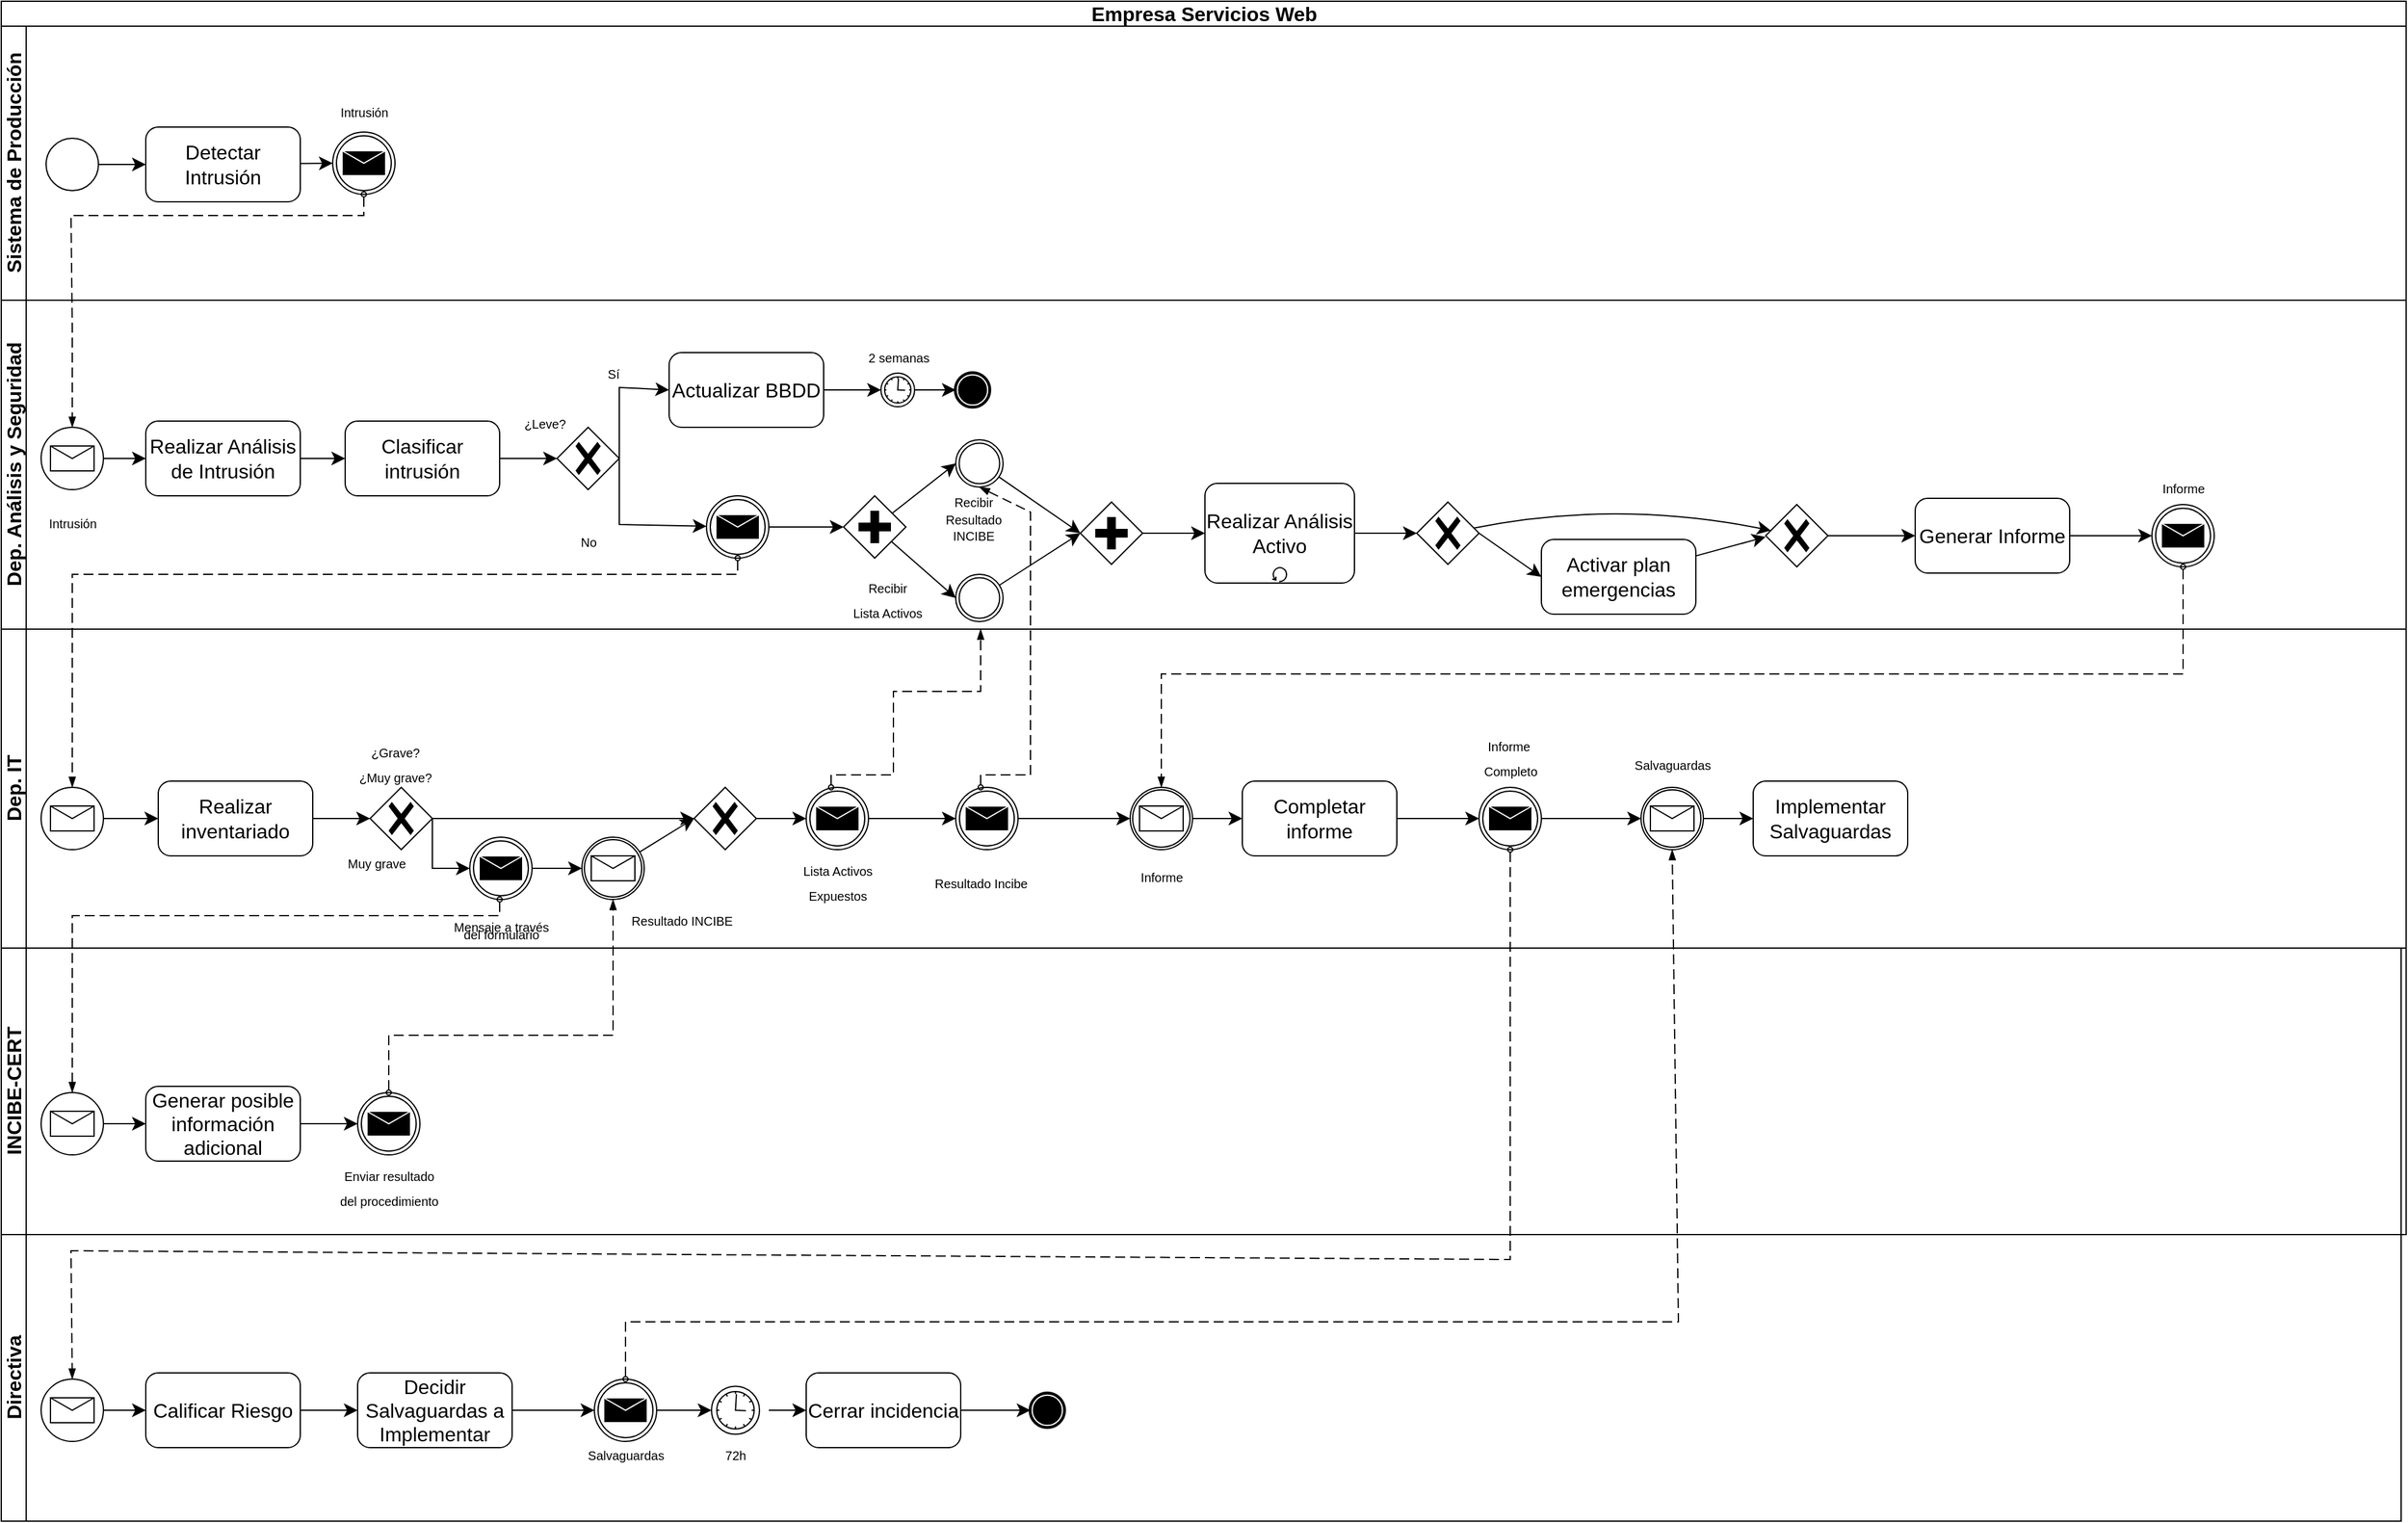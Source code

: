 <mxfile version="21.0.10" type="github">
  <diagram id="o9R0xFQ-B55QB_-jil8a" name="BPMN(def)">
    <mxGraphModel dx="2015" dy="1709" grid="1" gridSize="10" guides="1" tooltips="1" connect="1" arrows="1" fold="1" page="0" pageScale="1" pageWidth="1169" pageHeight="827" math="0" shadow="0">
      <root>
        <mxCell id="0" />
        <mxCell id="1" parent="0" />
        <mxCell id="yEi5Exocq9KCklWD2yHG-1" value="Empresa Servicios Web" style="swimlane;childLayout=stackLayout;resizeParent=1;resizeParentMax=0;horizontal=1;startSize=20;horizontalStack=0;html=1;fontSize=16;" vertex="1" parent="1">
          <mxGeometry x="-266" y="-510" width="1930" height="990" as="geometry" />
        </mxCell>
        <mxCell id="yEi5Exocq9KCklWD2yHG-2" value="Sistema de Producción" style="swimlane;startSize=20;horizontal=0;html=1;fontSize=16;" vertex="1" parent="yEi5Exocq9KCklWD2yHG-1">
          <mxGeometry y="20" width="1930" height="220" as="geometry" />
        </mxCell>
        <mxCell id="UZmPYKZMWLWlTeMNq_7o-4" style="edgeStyle=none;curved=1;rounded=0;orthogonalLoop=1;jettySize=auto;html=1;entryX=0;entryY=0.5;entryDx=0;entryDy=0;entryPerimeter=0;fontSize=12;startSize=8;endSize=8;" edge="1" parent="yEi5Exocq9KCklWD2yHG-2" source="UZmPYKZMWLWlTeMNq_7o-2" target="UZmPYKZMWLWlTeMNq_7o-3">
          <mxGeometry relative="1" as="geometry" />
        </mxCell>
        <mxCell id="UZmPYKZMWLWlTeMNq_7o-2" value="" style="points=[[0.145,0.145,0],[0.5,0,0],[0.855,0.145,0],[1,0.5,0],[0.855,0.855,0],[0.5,1,0],[0.145,0.855,0],[0,0.5,0]];shape=mxgraph.bpmn.event;html=1;verticalLabelPosition=bottom;labelBackgroundColor=#ffffff;verticalAlign=top;align=center;perimeter=ellipsePerimeter;outlineConnect=0;aspect=fixed;outline=standard;symbol=general;fontSize=16;" vertex="1" parent="yEi5Exocq9KCklWD2yHG-2">
          <mxGeometry x="36" y="90" width="42" height="42" as="geometry" />
        </mxCell>
        <mxCell id="UZmPYKZMWLWlTeMNq_7o-6" style="edgeStyle=none;curved=1;rounded=0;orthogonalLoop=1;jettySize=auto;html=1;entryX=0;entryY=0.5;entryDx=0;entryDy=0;entryPerimeter=0;fontSize=12;startSize=8;endSize=8;" edge="1" parent="yEi5Exocq9KCklWD2yHG-2" source="UZmPYKZMWLWlTeMNq_7o-3" target="UZmPYKZMWLWlTeMNq_7o-5">
          <mxGeometry relative="1" as="geometry" />
        </mxCell>
        <mxCell id="UZmPYKZMWLWlTeMNq_7o-3" value="Detectar Intrusión" style="points=[[0.25,0,0],[0.5,0,0],[0.75,0,0],[1,0.25,0],[1,0.5,0],[1,0.75,0],[0.75,1,0],[0.5,1,0],[0.25,1,0],[0,0.75,0],[0,0.5,0],[0,0.25,0]];shape=mxgraph.bpmn.task;whiteSpace=wrap;rectStyle=rounded;size=10;html=1;container=1;expand=0;collapsible=0;taskMarker=abstract;fontSize=16;" vertex="1" parent="yEi5Exocq9KCklWD2yHG-2">
          <mxGeometry x="116" y="81" width="124" height="60" as="geometry" />
        </mxCell>
        <mxCell id="UZmPYKZMWLWlTeMNq_7o-5" value="" style="points=[[0.145,0.145,0],[0.5,0,0],[0.855,0.145,0],[1,0.5,0],[0.855,0.855,0],[0.5,1,0],[0.145,0.855,0],[0,0.5,0]];shape=mxgraph.bpmn.event;html=1;verticalLabelPosition=bottom;labelBackgroundColor=#ffffff;verticalAlign=top;align=center;perimeter=ellipsePerimeter;outlineConnect=0;aspect=fixed;outline=throwing;symbol=message;fontSize=16;" vertex="1" parent="yEi5Exocq9KCklWD2yHG-2">
          <mxGeometry x="266" y="85" width="50" height="50" as="geometry" />
        </mxCell>
        <mxCell id="UZmPYKZMWLWlTeMNq_7o-7" value="&lt;font style=&quot;font-size: 10px;&quot;&gt;Intrusión&lt;/font&gt;" style="text;html=1;align=center;verticalAlign=middle;resizable=0;points=[];autosize=1;strokeColor=none;fillColor=none;fontSize=16;" vertex="1" parent="yEi5Exocq9KCklWD2yHG-2">
          <mxGeometry x="261" y="52" width="60" height="30" as="geometry" />
        </mxCell>
        <mxCell id="yEi5Exocq9KCklWD2yHG-3" value="Dep. Análisis y Seguridad" style="swimlane;startSize=20;horizontal=0;html=1;fontSize=16;" vertex="1" parent="yEi5Exocq9KCklWD2yHG-1">
          <mxGeometry y="240" width="1930" height="264" as="geometry" />
        </mxCell>
        <mxCell id="UZmPYKZMWLWlTeMNq_7o-13" style="edgeStyle=none;curved=1;rounded=0;orthogonalLoop=1;jettySize=auto;html=1;fontSize=12;startSize=8;endSize=8;" edge="1" parent="yEi5Exocq9KCklWD2yHG-3" source="UZmPYKZMWLWlTeMNq_7o-8" target="UZmPYKZMWLWlTeMNq_7o-12">
          <mxGeometry relative="1" as="geometry" />
        </mxCell>
        <mxCell id="UZmPYKZMWLWlTeMNq_7o-8" value="" style="points=[[0.145,0.145,0],[0.5,0,0],[0.855,0.145,0],[1,0.5,0],[0.855,0.855,0],[0.5,1,0],[0.145,0.855,0],[0,0.5,0]];shape=mxgraph.bpmn.event;html=1;verticalLabelPosition=bottom;labelBackgroundColor=#ffffff;verticalAlign=top;align=center;perimeter=ellipsePerimeter;outlineConnect=0;aspect=fixed;outline=standard;symbol=message;fontSize=16;" vertex="1" parent="yEi5Exocq9KCklWD2yHG-3">
          <mxGeometry x="32" y="102" width="50" height="50" as="geometry" />
        </mxCell>
        <mxCell id="UZmPYKZMWLWlTeMNq_7o-10" value="&lt;font style=&quot;font-size: 10px;&quot;&gt;Intrusión&lt;/font&gt;" style="text;html=1;align=center;verticalAlign=middle;resizable=0;points=[];autosize=1;strokeColor=none;fillColor=none;fontSize=16;" vertex="1" parent="yEi5Exocq9KCklWD2yHG-3">
          <mxGeometry x="27" y="162" width="60" height="30" as="geometry" />
        </mxCell>
        <mxCell id="UZmPYKZMWLWlTeMNq_7o-17" style="edgeStyle=none;curved=1;rounded=0;orthogonalLoop=1;jettySize=auto;html=1;fontSize=12;startSize=8;endSize=8;" edge="1" parent="yEi5Exocq9KCklWD2yHG-3" source="UZmPYKZMWLWlTeMNq_7o-12" target="UZmPYKZMWLWlTeMNq_7o-16">
          <mxGeometry relative="1" as="geometry" />
        </mxCell>
        <mxCell id="UZmPYKZMWLWlTeMNq_7o-12" value="Realizar Análisis de Intrusión" style="points=[[0.25,0,0],[0.5,0,0],[0.75,0,0],[1,0.25,0],[1,0.5,0],[1,0.75,0],[0.75,1,0],[0.5,1,0],[0.25,1,0],[0,0.75,0],[0,0.5,0],[0,0.25,0]];shape=mxgraph.bpmn.task;whiteSpace=wrap;rectStyle=rounded;size=10;html=1;container=1;expand=0;collapsible=0;taskMarker=abstract;fontSize=16;" vertex="1" parent="yEi5Exocq9KCklWD2yHG-3">
          <mxGeometry x="116" y="97" width="124" height="60" as="geometry" />
        </mxCell>
        <mxCell id="UZmPYKZMWLWlTeMNq_7o-19" style="edgeStyle=none;curved=1;rounded=0;orthogonalLoop=1;jettySize=auto;html=1;entryX=0;entryY=0.5;entryDx=0;entryDy=0;entryPerimeter=0;fontSize=12;startSize=8;endSize=8;" edge="1" parent="yEi5Exocq9KCklWD2yHG-3" source="UZmPYKZMWLWlTeMNq_7o-16" target="UZmPYKZMWLWlTeMNq_7o-18">
          <mxGeometry relative="1" as="geometry" />
        </mxCell>
        <mxCell id="UZmPYKZMWLWlTeMNq_7o-16" value="Clasificar intrusión" style="points=[[0.25,0,0],[0.5,0,0],[0.75,0,0],[1,0.25,0],[1,0.5,0],[1,0.75,0],[0.75,1,0],[0.5,1,0],[0.25,1,0],[0,0.75,0],[0,0.5,0],[0,0.25,0]];shape=mxgraph.bpmn.task;whiteSpace=wrap;rectStyle=rounded;size=10;html=1;container=1;expand=0;collapsible=0;taskMarker=abstract;fontSize=16;" vertex="1" parent="yEi5Exocq9KCklWD2yHG-3">
          <mxGeometry x="276" y="97" width="124" height="60" as="geometry" />
        </mxCell>
        <mxCell id="UZmPYKZMWLWlTeMNq_7o-23" style="edgeStyle=none;rounded=0;orthogonalLoop=1;jettySize=auto;html=1;entryX=0;entryY=0.5;entryDx=0;entryDy=0;entryPerimeter=0;fontSize=12;startSize=8;endSize=8;exitX=1;exitY=0.5;exitDx=0;exitDy=0;exitPerimeter=0;" edge="1" parent="yEi5Exocq9KCklWD2yHG-3" source="UZmPYKZMWLWlTeMNq_7o-18" target="UZmPYKZMWLWlTeMNq_7o-22">
          <mxGeometry relative="1" as="geometry">
            <Array as="points">
              <mxPoint x="496" y="70" />
            </Array>
          </mxGeometry>
        </mxCell>
        <mxCell id="Ydob8TBTma1gflhzl9Za-6" style="edgeStyle=none;rounded=0;orthogonalLoop=1;jettySize=auto;html=1;fontSize=12;startSize=8;endSize=8;exitX=1;exitY=0.5;exitDx=0;exitDy=0;exitPerimeter=0;" edge="1" parent="yEi5Exocq9KCklWD2yHG-3" source="UZmPYKZMWLWlTeMNq_7o-18" target="Ydob8TBTma1gflhzl9Za-4">
          <mxGeometry relative="1" as="geometry">
            <Array as="points">
              <mxPoint x="496" y="180" />
            </Array>
          </mxGeometry>
        </mxCell>
        <mxCell id="UZmPYKZMWLWlTeMNq_7o-18" value="" style="points=[[0.25,0.25,0],[0.5,0,0],[0.75,0.25,0],[1,0.5,0],[0.75,0.75,0],[0.5,1,0],[0.25,0.75,0],[0,0.5,0]];shape=mxgraph.bpmn.gateway2;html=1;verticalLabelPosition=bottom;labelBackgroundColor=#ffffff;verticalAlign=top;align=center;perimeter=rhombusPerimeter;outlineConnect=0;outline=none;symbol=none;gwType=exclusive;fontSize=16;" vertex="1" parent="yEi5Exocq9KCklWD2yHG-3">
          <mxGeometry x="446" y="102" width="50" height="50" as="geometry" />
        </mxCell>
        <mxCell id="UZmPYKZMWLWlTeMNq_7o-21" value="&lt;font style=&quot;font-size: 10px;&quot;&gt;¿Leve?&lt;/font&gt;" style="text;html=1;align=center;verticalAlign=middle;resizable=0;points=[];autosize=1;strokeColor=none;fillColor=none;fontSize=16;" vertex="1" parent="yEi5Exocq9KCklWD2yHG-3">
          <mxGeometry x="406" y="82" width="60" height="30" as="geometry" />
        </mxCell>
        <mxCell id="UZmPYKZMWLWlTeMNq_7o-26" style="edgeStyle=none;curved=1;rounded=0;orthogonalLoop=1;jettySize=auto;html=1;entryX=0;entryY=0.5;entryDx=0;entryDy=0;entryPerimeter=0;fontSize=12;startSize=8;endSize=8;" edge="1" parent="yEi5Exocq9KCklWD2yHG-3" source="UZmPYKZMWLWlTeMNq_7o-22" target="UZmPYKZMWLWlTeMNq_7o-25">
          <mxGeometry relative="1" as="geometry" />
        </mxCell>
        <mxCell id="UZmPYKZMWLWlTeMNq_7o-22" value="Actualizar BBDD" style="points=[[0.25,0,0],[0.5,0,0],[0.75,0,0],[1,0.25,0],[1,0.5,0],[1,0.75,0],[0.75,1,0],[0.5,1,0],[0.25,1,0],[0,0.75,0],[0,0.5,0],[0,0.25,0]];shape=mxgraph.bpmn.task;whiteSpace=wrap;rectStyle=rounded;size=10;html=1;container=1;expand=0;collapsible=0;taskMarker=abstract;fontSize=16;" vertex="1" parent="yEi5Exocq9KCklWD2yHG-3">
          <mxGeometry x="536" y="42" width="124" height="60" as="geometry" />
        </mxCell>
        <mxCell id="Ydob8TBTma1gflhzl9Za-2" style="edgeStyle=none;curved=1;rounded=0;orthogonalLoop=1;jettySize=auto;html=1;entryX=0;entryY=0.5;entryDx=0;entryDy=0;entryPerimeter=0;fontSize=12;startSize=8;endSize=8;" edge="1" parent="yEi5Exocq9KCklWD2yHG-3" source="UZmPYKZMWLWlTeMNq_7o-25" target="Ydob8TBTma1gflhzl9Za-1">
          <mxGeometry relative="1" as="geometry" />
        </mxCell>
        <mxCell id="UZmPYKZMWLWlTeMNq_7o-25" value="" style="points=[[0.145,0.145,0],[0.5,0,0],[0.855,0.145,0],[1,0.5,0],[0.855,0.855,0],[0.5,1,0],[0.145,0.855,0],[0,0.5,0]];shape=mxgraph.bpmn.event;html=1;verticalLabelPosition=bottom;labelBackgroundColor=#ffffff;verticalAlign=top;align=center;perimeter=ellipsePerimeter;outlineConnect=0;aspect=fixed;outline=standard;symbol=timer;fontSize=16;" vertex="1" parent="yEi5Exocq9KCklWD2yHG-3">
          <mxGeometry x="706" y="58.5" width="27" height="27" as="geometry" />
        </mxCell>
        <mxCell id="UZmPYKZMWLWlTeMNq_7o-27" value="&lt;font style=&quot;font-size: 10px;&quot;&gt;2 semanas&lt;/font&gt;" style="text;html=1;align=center;verticalAlign=middle;resizable=0;points=[];autosize=1;strokeColor=none;fillColor=none;fontSize=16;" vertex="1" parent="yEi5Exocq9KCklWD2yHG-3">
          <mxGeometry x="684.5" y="28.5" width="70" height="30" as="geometry" />
        </mxCell>
        <mxCell id="Ydob8TBTma1gflhzl9Za-1" value="" style="points=[[0.145,0.145,0],[0.5,0,0],[0.855,0.145,0],[1,0.5,0],[0.855,0.855,0],[0.5,1,0],[0.145,0.855,0],[0,0.5,0]];shape=mxgraph.bpmn.event;html=1;verticalLabelPosition=bottom;labelBackgroundColor=#ffffff;verticalAlign=top;align=center;perimeter=ellipsePerimeter;outlineConnect=0;aspect=fixed;outline=end;symbol=terminate;fontSize=16;" vertex="1" parent="yEi5Exocq9KCklWD2yHG-3">
          <mxGeometry x="766" y="58.5" width="27" height="27" as="geometry" />
        </mxCell>
        <mxCell id="Ydob8TBTma1gflhzl9Za-43" style="edgeStyle=none;curved=1;rounded=0;orthogonalLoop=1;jettySize=auto;html=1;entryX=0;entryY=0.5;entryDx=0;entryDy=0;entryPerimeter=0;fontSize=12;startSize=8;endSize=8;" edge="1" parent="yEi5Exocq9KCklWD2yHG-3" source="Ydob8TBTma1gflhzl9Za-4" target="Ydob8TBTma1gflhzl9Za-42">
          <mxGeometry relative="1" as="geometry" />
        </mxCell>
        <mxCell id="Ydob8TBTma1gflhzl9Za-4" value="" style="points=[[0.145,0.145,0],[0.5,0,0],[0.855,0.145,0],[1,0.5,0],[0.855,0.855,0],[0.5,1,0],[0.145,0.855,0],[0,0.5,0]];shape=mxgraph.bpmn.event;html=1;verticalLabelPosition=bottom;labelBackgroundColor=#ffffff;verticalAlign=top;align=center;perimeter=ellipsePerimeter;outlineConnect=0;aspect=fixed;outline=throwing;symbol=message;fontSize=16;" vertex="1" parent="yEi5Exocq9KCklWD2yHG-3">
          <mxGeometry x="566" y="157" width="50" height="50" as="geometry" />
        </mxCell>
        <mxCell id="Ydob8TBTma1gflhzl9Za-40" value="&lt;font style=&quot;font-size: 10px;&quot;&gt;Sí&lt;/font&gt;" style="text;html=1;align=center;verticalAlign=middle;resizable=0;points=[];autosize=1;strokeColor=none;fillColor=none;fontSize=16;" vertex="1" parent="yEi5Exocq9KCklWD2yHG-3">
          <mxGeometry x="476" y="42" width="30" height="30" as="geometry" />
        </mxCell>
        <mxCell id="Ydob8TBTma1gflhzl9Za-41" value="&lt;font style=&quot;font-size: 10px;&quot;&gt;No&lt;/font&gt;" style="text;html=1;align=center;verticalAlign=middle;resizable=0;points=[];autosize=1;strokeColor=none;fillColor=none;fontSize=16;" vertex="1" parent="yEi5Exocq9KCklWD2yHG-3">
          <mxGeometry x="451" y="177" width="40" height="30" as="geometry" />
        </mxCell>
        <mxCell id="Ydob8TBTma1gflhzl9Za-46" style="edgeStyle=none;curved=1;rounded=0;orthogonalLoop=1;jettySize=auto;html=1;entryX=0;entryY=0.5;entryDx=0;entryDy=0;entryPerimeter=0;fontSize=12;startSize=8;endSize=8;" edge="1" parent="yEi5Exocq9KCklWD2yHG-3" source="Ydob8TBTma1gflhzl9Za-42" target="Ydob8TBTma1gflhzl9Za-44">
          <mxGeometry relative="1" as="geometry" />
        </mxCell>
        <mxCell id="Ydob8TBTma1gflhzl9Za-42" value="" style="points=[[0.25,0.25,0],[0.5,0,0],[0.75,0.25,0],[1,0.5,0],[0.75,0.75,0],[0.5,1,0],[0.25,0.75,0],[0,0.5,0]];shape=mxgraph.bpmn.gateway2;html=1;verticalLabelPosition=bottom;labelBackgroundColor=#ffffff;verticalAlign=top;align=center;perimeter=rhombusPerimeter;outlineConnect=0;outline=none;symbol=none;gwType=parallel;fontSize=16;" vertex="1" parent="yEi5Exocq9KCklWD2yHG-3">
          <mxGeometry x="676" y="157" width="50" height="50" as="geometry" />
        </mxCell>
        <mxCell id="Ydob8TBTma1gflhzl9Za-54" style="edgeStyle=none;curved=1;rounded=0;orthogonalLoop=1;jettySize=auto;html=1;entryX=0;entryY=0.5;entryDx=0;entryDy=0;entryPerimeter=0;fontSize=12;startSize=8;endSize=8;" edge="1" parent="yEi5Exocq9KCklWD2yHG-3" source="Ydob8TBTma1gflhzl9Za-44" target="Ydob8TBTma1gflhzl9Za-53">
          <mxGeometry relative="1" as="geometry" />
        </mxCell>
        <mxCell id="Ydob8TBTma1gflhzl9Za-44" value="" style="points=[[0.145,0.145,0],[0.5,0,0],[0.855,0.145,0],[1,0.5,0],[0.855,0.855,0],[0.5,1,0],[0.145,0.855,0],[0,0.5,0]];shape=mxgraph.bpmn.event;html=1;verticalLabelPosition=bottom;labelBackgroundColor=#ffffff;verticalAlign=top;align=center;perimeter=ellipsePerimeter;outlineConnect=0;aspect=fixed;outline=throwing;symbol=general;fontSize=16;" vertex="1" parent="yEi5Exocq9KCklWD2yHG-3">
          <mxGeometry x="766" y="112" width="38" height="38" as="geometry" />
        </mxCell>
        <mxCell id="Ydob8TBTma1gflhzl9Za-55" style="edgeStyle=none;curved=1;rounded=0;orthogonalLoop=1;jettySize=auto;html=1;entryX=0;entryY=0.5;entryDx=0;entryDy=0;entryPerimeter=0;fontSize=12;startSize=8;endSize=8;" edge="1" parent="yEi5Exocq9KCklWD2yHG-3" source="Ydob8TBTma1gflhzl9Za-45" target="Ydob8TBTma1gflhzl9Za-53">
          <mxGeometry relative="1" as="geometry" />
        </mxCell>
        <mxCell id="Ydob8TBTma1gflhzl9Za-45" value="" style="points=[[0.145,0.145,0],[0.5,0,0],[0.855,0.145,0],[1,0.5,0],[0.855,0.855,0],[0.5,1,0],[0.145,0.855,0],[0,0.5,0]];shape=mxgraph.bpmn.event;html=1;verticalLabelPosition=bottom;labelBackgroundColor=#ffffff;verticalAlign=top;align=center;perimeter=ellipsePerimeter;outlineConnect=0;aspect=fixed;outline=throwing;symbol=general;fontSize=16;" vertex="1" parent="yEi5Exocq9KCklWD2yHG-3">
          <mxGeometry x="766" y="220" width="38" height="38" as="geometry" />
        </mxCell>
        <mxCell id="Ydob8TBTma1gflhzl9Za-47" style="edgeStyle=none;curved=1;rounded=0;orthogonalLoop=1;jettySize=auto;html=1;entryX=0;entryY=0.5;entryDx=0;entryDy=0;entryPerimeter=0;fontSize=12;startSize=8;endSize=8;" edge="1" parent="yEi5Exocq9KCklWD2yHG-3" source="Ydob8TBTma1gflhzl9Za-42" target="Ydob8TBTma1gflhzl9Za-45">
          <mxGeometry relative="1" as="geometry" />
        </mxCell>
        <mxCell id="Ydob8TBTma1gflhzl9Za-49" value="&lt;font style=&quot;font-size: 10px;&quot;&gt;Recibir &lt;br&gt;Lista Activos&lt;/font&gt;" style="text;html=1;align=center;verticalAlign=middle;resizable=0;points=[];autosize=1;strokeColor=none;fillColor=none;fontSize=16;" vertex="1" parent="yEi5Exocq9KCklWD2yHG-3">
          <mxGeometry x="671" y="214" width="80" height="50" as="geometry" />
        </mxCell>
        <mxCell id="Ydob8TBTma1gflhzl9Za-52" value="&lt;p style=&quot;line-height: 72%;&quot;&gt;&lt;font style=&quot;font-size: 10px;&quot;&gt;Recibir &lt;br&gt;Resultado &lt;br&gt;INCIBE&lt;/font&gt;&lt;/p&gt;" style="text;html=1;align=center;verticalAlign=middle;resizable=0;points=[];autosize=1;strokeColor=none;fillColor=none;fontSize=16;" vertex="1" parent="yEi5Exocq9KCklWD2yHG-3">
          <mxGeometry x="744.5" y="130" width="70" height="90" as="geometry" />
        </mxCell>
        <mxCell id="Ydob8TBTma1gflhzl9Za-57" style="edgeStyle=none;curved=1;rounded=0;orthogonalLoop=1;jettySize=auto;html=1;entryX=0;entryY=0.5;entryDx=0;entryDy=0;entryPerimeter=0;fontSize=12;startSize=8;endSize=8;" edge="1" parent="yEi5Exocq9KCklWD2yHG-3" source="Ydob8TBTma1gflhzl9Za-53" target="Ydob8TBTma1gflhzl9Za-56">
          <mxGeometry relative="1" as="geometry" />
        </mxCell>
        <mxCell id="Ydob8TBTma1gflhzl9Za-53" value="" style="points=[[0.25,0.25,0],[0.5,0,0],[0.75,0.25,0],[1,0.5,0],[0.75,0.75,0],[0.5,1,0],[0.25,0.75,0],[0,0.5,0]];shape=mxgraph.bpmn.gateway2;html=1;verticalLabelPosition=bottom;labelBackgroundColor=#ffffff;verticalAlign=top;align=center;perimeter=rhombusPerimeter;outlineConnect=0;outline=none;symbol=none;gwType=parallel;fontSize=16;" vertex="1" parent="yEi5Exocq9KCklWD2yHG-3">
          <mxGeometry x="866" y="162" width="50" height="50" as="geometry" />
        </mxCell>
        <mxCell id="Ydob8TBTma1gflhzl9Za-59" style="edgeStyle=none;curved=1;rounded=0;orthogonalLoop=1;jettySize=auto;html=1;entryX=0;entryY=0.5;entryDx=0;entryDy=0;entryPerimeter=0;fontSize=12;startSize=8;endSize=8;" edge="1" parent="yEi5Exocq9KCklWD2yHG-3" source="Ydob8TBTma1gflhzl9Za-56" target="Ydob8TBTma1gflhzl9Za-58">
          <mxGeometry relative="1" as="geometry" />
        </mxCell>
        <mxCell id="Ydob8TBTma1gflhzl9Za-56" value="Realizar Análisis Activo" style="points=[[0.25,0,0],[0.5,0,0],[0.75,0,0],[1,0.25,0],[1,0.5,0],[1,0.75,0],[0.75,1,0],[0.5,1,0],[0.25,1,0],[0,0.75,0],[0,0.5,0],[0,0.25,0]];shape=mxgraph.bpmn.task;whiteSpace=wrap;rectStyle=rounded;size=10;html=1;container=1;expand=0;collapsible=0;taskMarker=abstract;isLoopStandard=1;fontSize=16;" vertex="1" parent="yEi5Exocq9KCklWD2yHG-3">
          <mxGeometry x="966" y="147" width="120" height="80" as="geometry" />
        </mxCell>
        <mxCell id="Ydob8TBTma1gflhzl9Za-62" style="edgeStyle=none;curved=1;rounded=0;orthogonalLoop=1;jettySize=auto;html=1;entryX=0;entryY=0.5;entryDx=0;entryDy=0;entryPerimeter=0;fontSize=12;startSize=8;endSize=8;exitX=1;exitY=0.5;exitDx=0;exitDy=0;exitPerimeter=0;" edge="1" parent="yEi5Exocq9KCklWD2yHG-3" source="Ydob8TBTma1gflhzl9Za-58" target="Ydob8TBTma1gflhzl9Za-61">
          <mxGeometry relative="1" as="geometry" />
        </mxCell>
        <mxCell id="Ydob8TBTma1gflhzl9Za-64" style="edgeStyle=none;curved=1;rounded=0;orthogonalLoop=1;jettySize=auto;html=1;fontSize=12;startSize=8;endSize=8;" edge="1" parent="yEi5Exocq9KCklWD2yHG-3" source="Ydob8TBTma1gflhzl9Za-58" target="Ydob8TBTma1gflhzl9Za-63">
          <mxGeometry relative="1" as="geometry">
            <Array as="points">
              <mxPoint x="1296" y="160" />
            </Array>
          </mxGeometry>
        </mxCell>
        <mxCell id="Ydob8TBTma1gflhzl9Za-58" value="" style="points=[[0.25,0.25,0],[0.5,0,0],[0.75,0.25,0],[1,0.5,0],[0.75,0.75,0],[0.5,1,0],[0.25,0.75,0],[0,0.5,0]];shape=mxgraph.bpmn.gateway2;html=1;verticalLabelPosition=bottom;labelBackgroundColor=#ffffff;verticalAlign=top;align=center;perimeter=rhombusPerimeter;outlineConnect=0;outline=none;symbol=none;gwType=exclusive;fontSize=16;" vertex="1" parent="yEi5Exocq9KCklWD2yHG-3">
          <mxGeometry x="1136" y="162" width="50" height="50" as="geometry" />
        </mxCell>
        <mxCell id="Ydob8TBTma1gflhzl9Za-65" style="edgeStyle=none;curved=1;rounded=0;orthogonalLoop=1;jettySize=auto;html=1;fontSize=12;startSize=8;endSize=8;" edge="1" parent="yEi5Exocq9KCklWD2yHG-3" source="Ydob8TBTma1gflhzl9Za-61">
          <mxGeometry relative="1" as="geometry">
            <mxPoint x="1416" y="190" as="targetPoint" />
          </mxGeometry>
        </mxCell>
        <mxCell id="Ydob8TBTma1gflhzl9Za-61" value="Activar plan emergencias" style="points=[[0.25,0,0],[0.5,0,0],[0.75,0,0],[1,0.25,0],[1,0.5,0],[1,0.75,0],[0.75,1,0],[0.5,1,0],[0.25,1,0],[0,0.75,0],[0,0.5,0],[0,0.25,0]];shape=mxgraph.bpmn.task;whiteSpace=wrap;rectStyle=rounded;size=10;html=1;container=1;expand=0;collapsible=0;taskMarker=abstract;fontSize=16;" vertex="1" parent="yEi5Exocq9KCklWD2yHG-3">
          <mxGeometry x="1236" y="192" width="124" height="60" as="geometry" />
        </mxCell>
        <mxCell id="Ydob8TBTma1gflhzl9Za-68" style="edgeStyle=none;curved=1;rounded=0;orthogonalLoop=1;jettySize=auto;html=1;entryX=0;entryY=0.5;entryDx=0;entryDy=0;entryPerimeter=0;fontSize=12;startSize=8;endSize=8;" edge="1" parent="yEi5Exocq9KCklWD2yHG-3" source="Ydob8TBTma1gflhzl9Za-63" target="Ydob8TBTma1gflhzl9Za-66">
          <mxGeometry relative="1" as="geometry" />
        </mxCell>
        <mxCell id="Ydob8TBTma1gflhzl9Za-63" value="" style="points=[[0.25,0.25,0],[0.5,0,0],[0.75,0.25,0],[1,0.5,0],[0.75,0.75,0],[0.5,1,0],[0.25,0.75,0],[0,0.5,0]];shape=mxgraph.bpmn.gateway2;html=1;verticalLabelPosition=bottom;labelBackgroundColor=#ffffff;verticalAlign=top;align=center;perimeter=rhombusPerimeter;outlineConnect=0;outline=none;symbol=none;gwType=exclusive;fontSize=16;" vertex="1" parent="yEi5Exocq9KCklWD2yHG-3">
          <mxGeometry x="1416" y="164" width="50" height="50" as="geometry" />
        </mxCell>
        <mxCell id="Ydob8TBTma1gflhzl9Za-70" style="edgeStyle=none;curved=1;rounded=0;orthogonalLoop=1;jettySize=auto;html=1;entryX=0;entryY=0.5;entryDx=0;entryDy=0;entryPerimeter=0;fontSize=12;startSize=8;endSize=8;" edge="1" parent="yEi5Exocq9KCklWD2yHG-3" source="Ydob8TBTma1gflhzl9Za-66" target="Ydob8TBTma1gflhzl9Za-69">
          <mxGeometry relative="1" as="geometry" />
        </mxCell>
        <mxCell id="Ydob8TBTma1gflhzl9Za-66" value="Generar Informe" style="points=[[0.25,0,0],[0.5,0,0],[0.75,0,0],[1,0.25,0],[1,0.5,0],[1,0.75,0],[0.75,1,0],[0.5,1,0],[0.25,1,0],[0,0.75,0],[0,0.5,0],[0,0.25,0]];shape=mxgraph.bpmn.task;whiteSpace=wrap;rectStyle=rounded;size=10;html=1;container=1;expand=0;collapsible=0;taskMarker=abstract;fontSize=16;" vertex="1" parent="yEi5Exocq9KCklWD2yHG-3">
          <mxGeometry x="1536" y="159" width="124" height="60" as="geometry" />
        </mxCell>
        <mxCell id="Ydob8TBTma1gflhzl9Za-69" value="" style="points=[[0.145,0.145,0],[0.5,0,0],[0.855,0.145,0],[1,0.5,0],[0.855,0.855,0],[0.5,1,0],[0.145,0.855,0],[0,0.5,0]];shape=mxgraph.bpmn.event;html=1;verticalLabelPosition=bottom;labelBackgroundColor=#ffffff;verticalAlign=top;align=center;perimeter=ellipsePerimeter;outlineConnect=0;aspect=fixed;outline=throwing;symbol=message;fontSize=16;" vertex="1" parent="yEi5Exocq9KCklWD2yHG-3">
          <mxGeometry x="1726" y="164" width="50" height="50" as="geometry" />
        </mxCell>
        <mxCell id="Ydob8TBTma1gflhzl9Za-74" value="&lt;font style=&quot;font-size: 10px;&quot;&gt;Informe&lt;/font&gt;" style="text;html=1;align=center;verticalAlign=middle;resizable=0;points=[];autosize=1;strokeColor=none;fillColor=none;fontSize=16;" vertex="1" parent="yEi5Exocq9KCklWD2yHG-3">
          <mxGeometry x="1721" y="134" width="60" height="30" as="geometry" />
        </mxCell>
        <mxCell id="yEi5Exocq9KCklWD2yHG-4" value="Dep. IT" style="swimlane;startSize=20;horizontal=0;html=1;fontSize=16;" vertex="1" parent="yEi5Exocq9KCklWD2yHG-1">
          <mxGeometry y="504" width="1930" height="256" as="geometry" />
        </mxCell>
        <mxCell id="Ydob8TBTma1gflhzl9Za-10" style="edgeStyle=none;curved=1;rounded=0;orthogonalLoop=1;jettySize=auto;html=1;entryX=0;entryY=0.5;entryDx=0;entryDy=0;entryPerimeter=0;fontSize=12;startSize=8;endSize=8;" edge="1" parent="yEi5Exocq9KCklWD2yHG-4" source="Ydob8TBTma1gflhzl9Za-7" target="Ydob8TBTma1gflhzl9Za-9">
          <mxGeometry relative="1" as="geometry" />
        </mxCell>
        <mxCell id="Ydob8TBTma1gflhzl9Za-7" value="" style="points=[[0.145,0.145,0],[0.5,0,0],[0.855,0.145,0],[1,0.5,0],[0.855,0.855,0],[0.5,1,0],[0.145,0.855,0],[0,0.5,0]];shape=mxgraph.bpmn.event;html=1;verticalLabelPosition=bottom;labelBackgroundColor=#ffffff;verticalAlign=top;align=center;perimeter=ellipsePerimeter;outlineConnect=0;aspect=fixed;outline=standard;symbol=message;fontSize=16;" vertex="1" parent="yEi5Exocq9KCklWD2yHG-4">
          <mxGeometry x="32" y="127" width="50" height="50" as="geometry" />
        </mxCell>
        <mxCell id="Ydob8TBTma1gflhzl9Za-13" style="edgeStyle=none;curved=1;rounded=0;orthogonalLoop=1;jettySize=auto;html=1;entryX=0;entryY=0.5;entryDx=0;entryDy=0;entryPerimeter=0;fontSize=12;startSize=8;endSize=8;" edge="1" parent="yEi5Exocq9KCklWD2yHG-4" source="Ydob8TBTma1gflhzl9Za-9" target="Ydob8TBTma1gflhzl9Za-11">
          <mxGeometry relative="1" as="geometry" />
        </mxCell>
        <mxCell id="Ydob8TBTma1gflhzl9Za-9" value="Realizar inventariado" style="points=[[0.25,0,0],[0.5,0,0],[0.75,0,0],[1,0.25,0],[1,0.5,0],[1,0.75,0],[0.75,1,0],[0.5,1,0],[0.25,1,0],[0,0.75,0],[0,0.5,0],[0,0.25,0]];shape=mxgraph.bpmn.task;whiteSpace=wrap;rectStyle=rounded;size=10;html=1;container=1;expand=0;collapsible=0;taskMarker=abstract;fontSize=16;" vertex="1" parent="yEi5Exocq9KCklWD2yHG-4">
          <mxGeometry x="126" y="122" width="124" height="60" as="geometry" />
        </mxCell>
        <mxCell id="Ydob8TBTma1gflhzl9Za-15" style="edgeStyle=none;rounded=0;orthogonalLoop=1;jettySize=auto;html=1;entryX=0;entryY=0.5;entryDx=0;entryDy=0;entryPerimeter=0;fontSize=12;startSize=8;endSize=8;exitX=1;exitY=0.5;exitDx=0;exitDy=0;exitPerimeter=0;" edge="1" parent="yEi5Exocq9KCklWD2yHG-4" source="Ydob8TBTma1gflhzl9Za-11" target="Ydob8TBTma1gflhzl9Za-14">
          <mxGeometry relative="1" as="geometry">
            <Array as="points">
              <mxPoint x="346" y="192" />
            </Array>
          </mxGeometry>
        </mxCell>
        <mxCell id="Ydob8TBTma1gflhzl9Za-31" style="edgeStyle=none;curved=1;rounded=0;orthogonalLoop=1;jettySize=auto;html=1;fontSize=12;startSize=8;endSize=8;" edge="1" parent="yEi5Exocq9KCklWD2yHG-4" source="Ydob8TBTma1gflhzl9Za-11" target="Ydob8TBTma1gflhzl9Za-30">
          <mxGeometry relative="1" as="geometry" />
        </mxCell>
        <mxCell id="Ydob8TBTma1gflhzl9Za-11" value="" style="points=[[0.25,0.25,0],[0.5,0,0],[0.75,0.25,0],[1,0.5,0],[0.75,0.75,0],[0.5,1,0],[0.25,0.75,0],[0,0.5,0]];shape=mxgraph.bpmn.gateway2;html=1;verticalLabelPosition=bottom;labelBackgroundColor=#ffffff;verticalAlign=top;align=center;perimeter=rhombusPerimeter;outlineConnect=0;outline=none;symbol=none;gwType=exclusive;fontSize=16;" vertex="1" parent="yEi5Exocq9KCklWD2yHG-4">
          <mxGeometry x="296" y="127" width="50" height="50" as="geometry" />
        </mxCell>
        <mxCell id="Ydob8TBTma1gflhzl9Za-12" value="&lt;font style=&quot;font-size: 10px;&quot;&gt;¿Grave?&lt;br&gt;¿Muy grave?&lt;br&gt;&lt;/font&gt;" style="text;html=1;align=center;verticalAlign=middle;resizable=0;points=[];autosize=1;strokeColor=none;fillColor=none;fontSize=16;" vertex="1" parent="yEi5Exocq9KCklWD2yHG-4">
          <mxGeometry x="276" y="82" width="80" height="50" as="geometry" />
        </mxCell>
        <mxCell id="Ydob8TBTma1gflhzl9Za-18" style="edgeStyle=none;curved=1;rounded=0;orthogonalLoop=1;jettySize=auto;html=1;entryX=0;entryY=0.5;entryDx=0;entryDy=0;entryPerimeter=0;fontSize=12;startSize=8;endSize=8;" edge="1" parent="yEi5Exocq9KCklWD2yHG-4" source="Ydob8TBTma1gflhzl9Za-14" target="Ydob8TBTma1gflhzl9Za-17">
          <mxGeometry relative="1" as="geometry" />
        </mxCell>
        <mxCell id="Ydob8TBTma1gflhzl9Za-14" value="" style="points=[[0.145,0.145,0],[0.5,0,0],[0.855,0.145,0],[1,0.5,0],[0.855,0.855,0],[0.5,1,0],[0.145,0.855,0],[0,0.5,0]];shape=mxgraph.bpmn.event;html=1;verticalLabelPosition=bottom;labelBackgroundColor=#ffffff;verticalAlign=top;align=center;perimeter=ellipsePerimeter;outlineConnect=0;aspect=fixed;outline=throwing;symbol=message;fontSize=16;" vertex="1" parent="yEi5Exocq9KCklWD2yHG-4">
          <mxGeometry x="376" y="167" width="50" height="50" as="geometry" />
        </mxCell>
        <mxCell id="Ydob8TBTma1gflhzl9Za-16" value="&lt;font style=&quot;font-size: 10px;&quot;&gt;Muy grave&lt;/font&gt;" style="text;html=1;align=center;verticalAlign=middle;resizable=0;points=[];autosize=1;strokeColor=none;fillColor=none;fontSize=16;" vertex="1" parent="yEi5Exocq9KCklWD2yHG-4">
          <mxGeometry x="266" y="171" width="70" height="30" as="geometry" />
        </mxCell>
        <mxCell id="Ydob8TBTma1gflhzl9Za-32" style="edgeStyle=none;curved=1;rounded=0;orthogonalLoop=1;jettySize=auto;html=1;entryX=0;entryY=0.5;entryDx=0;entryDy=0;entryPerimeter=0;fontSize=12;startSize=8;endSize=8;" edge="1" parent="yEi5Exocq9KCklWD2yHG-4" source="Ydob8TBTma1gflhzl9Za-17" target="Ydob8TBTma1gflhzl9Za-30">
          <mxGeometry relative="1" as="geometry" />
        </mxCell>
        <mxCell id="Ydob8TBTma1gflhzl9Za-17" value="" style="points=[[0.145,0.145,0],[0.5,0,0],[0.855,0.145,0],[1,0.5,0],[0.855,0.855,0],[0.5,1,0],[0.145,0.855,0],[0,0.5,0]];shape=mxgraph.bpmn.event;html=1;verticalLabelPosition=bottom;labelBackgroundColor=#ffffff;verticalAlign=top;align=center;perimeter=ellipsePerimeter;outlineConnect=0;aspect=fixed;outline=catching;symbol=message;fontSize=16;" vertex="1" parent="yEi5Exocq9KCklWD2yHG-4">
          <mxGeometry x="466" y="167" width="50" height="50" as="geometry" />
        </mxCell>
        <mxCell id="Ydob8TBTma1gflhzl9Za-22" value="&lt;p style=&quot;line-height: 60%; font-size: 10px;&quot;&gt;&lt;font style=&quot;font-size: 10px;&quot;&gt;Mensaje a través &lt;br&gt;del formulario&lt;/font&gt;&lt;/p&gt;" style="text;html=1;align=center;verticalAlign=middle;resizable=0;points=[];autosize=1;strokeColor=none;fillColor=none;fontSize=16;" vertex="1" parent="yEi5Exocq9KCklWD2yHG-4">
          <mxGeometry x="351" y="217" width="100" height="50" as="geometry" />
        </mxCell>
        <mxCell id="Ydob8TBTma1gflhzl9Za-23" value="" style="dashed=1;dashPattern=8 4;endArrow=blockThin;endFill=1;startArrow=oval;startFill=0;endSize=6;startSize=4;html=1;rounded=0;fontSize=12;entryX=0.5;entryY=0;entryDx=0;entryDy=0;entryPerimeter=0;exitX=0.5;exitY=1;exitDx=0;exitDy=0;exitPerimeter=0;" edge="1" parent="yEi5Exocq9KCklWD2yHG-4" target="Ydob8TBTma1gflhzl9Za-19">
          <mxGeometry width="160" relative="1" as="geometry">
            <mxPoint x="400" y="217" as="sourcePoint" />
            <mxPoint x="-134" y="370" as="targetPoint" />
            <Array as="points">
              <mxPoint x="400" y="230" />
              <mxPoint x="57" y="230" />
            </Array>
          </mxGeometry>
        </mxCell>
        <mxCell id="Ydob8TBTma1gflhzl9Za-36" style="edgeStyle=none;curved=1;rounded=0;orthogonalLoop=1;jettySize=auto;html=1;entryX=0;entryY=0.5;entryDx=0;entryDy=0;entryPerimeter=0;fontSize=12;startSize=8;endSize=8;" edge="1" parent="yEi5Exocq9KCklWD2yHG-4" source="Ydob8TBTma1gflhzl9Za-30" target="Ydob8TBTma1gflhzl9Za-33">
          <mxGeometry relative="1" as="geometry" />
        </mxCell>
        <mxCell id="Ydob8TBTma1gflhzl9Za-30" value="" style="points=[[0.25,0.25,0],[0.5,0,0],[0.75,0.25,0],[1,0.5,0],[0.75,0.75,0],[0.5,1,0],[0.25,0.75,0],[0,0.5,0]];shape=mxgraph.bpmn.gateway2;html=1;verticalLabelPosition=bottom;labelBackgroundColor=#ffffff;verticalAlign=top;align=center;perimeter=rhombusPerimeter;outlineConnect=0;outline=none;symbol=none;gwType=exclusive;fontSize=16;" vertex="1" parent="yEi5Exocq9KCklWD2yHG-4">
          <mxGeometry x="556" y="127" width="50" height="50" as="geometry" />
        </mxCell>
        <mxCell id="Ydob8TBTma1gflhzl9Za-37" style="edgeStyle=none;curved=1;rounded=0;orthogonalLoop=1;jettySize=auto;html=1;entryX=0;entryY=0.5;entryDx=0;entryDy=0;entryPerimeter=0;fontSize=12;startSize=8;endSize=8;" edge="1" parent="yEi5Exocq9KCklWD2yHG-4" source="Ydob8TBTma1gflhzl9Za-33" target="Ydob8TBTma1gflhzl9Za-35">
          <mxGeometry relative="1" as="geometry" />
        </mxCell>
        <mxCell id="Ydob8TBTma1gflhzl9Za-33" value="" style="points=[[0.145,0.145,0],[0.5,0,0],[0.855,0.145,0],[1,0.5,0],[0.855,0.855,0],[0.5,1,0],[0.145,0.855,0],[0,0.5,0]];shape=mxgraph.bpmn.event;html=1;verticalLabelPosition=bottom;labelBackgroundColor=#ffffff;verticalAlign=top;align=center;perimeter=ellipsePerimeter;outlineConnect=0;aspect=fixed;outline=throwing;symbol=message;fontSize=16;" vertex="1" parent="yEi5Exocq9KCklWD2yHG-4">
          <mxGeometry x="646" y="127" width="50" height="50" as="geometry" />
        </mxCell>
        <mxCell id="Ydob8TBTma1gflhzl9Za-34" value="&lt;span style=&quot;font-size: 10px;&quot;&gt;Resultado INCIBE&lt;/span&gt;" style="text;html=1;align=center;verticalAlign=middle;resizable=0;points=[];autosize=1;strokeColor=none;fillColor=none;fontSize=16;rotation=0;" vertex="1" parent="yEi5Exocq9KCklWD2yHG-4">
          <mxGeometry x="496" y="217" width="100" height="30" as="geometry" />
        </mxCell>
        <mxCell id="Ydob8TBTma1gflhzl9Za-72" style="edgeStyle=none;curved=1;rounded=0;orthogonalLoop=1;jettySize=auto;html=1;entryX=0;entryY=0.5;entryDx=0;entryDy=0;entryPerimeter=0;fontSize=12;startSize=8;endSize=8;" edge="1" parent="yEi5Exocq9KCklWD2yHG-4" source="Ydob8TBTma1gflhzl9Za-35" target="Ydob8TBTma1gflhzl9Za-71">
          <mxGeometry relative="1" as="geometry" />
        </mxCell>
        <mxCell id="Ydob8TBTma1gflhzl9Za-35" value="" style="points=[[0.145,0.145,0],[0.5,0,0],[0.855,0.145,0],[1,0.5,0],[0.855,0.855,0],[0.5,1,0],[0.145,0.855,0],[0,0.5,0]];shape=mxgraph.bpmn.event;html=1;verticalLabelPosition=bottom;labelBackgroundColor=#ffffff;verticalAlign=top;align=center;perimeter=ellipsePerimeter;outlineConnect=0;aspect=fixed;outline=throwing;symbol=message;fontSize=16;" vertex="1" parent="yEi5Exocq9KCklWD2yHG-4">
          <mxGeometry x="766" y="127" width="50" height="50" as="geometry" />
        </mxCell>
        <mxCell id="Ydob8TBTma1gflhzl9Za-38" value="&lt;font style=&quot;font-size: 10px;&quot;&gt;Lista Activos &lt;br style=&quot;&quot;&gt;Expuestos&lt;/font&gt;" style="text;html=1;align=center;verticalAlign=middle;resizable=0;points=[];autosize=1;strokeColor=none;fillColor=none;fontSize=16;" vertex="1" parent="yEi5Exocq9KCklWD2yHG-4">
          <mxGeometry x="631" y="177" width="80" height="50" as="geometry" />
        </mxCell>
        <mxCell id="Ydob8TBTma1gflhzl9Za-39" value="&lt;span style=&quot;font-size: 10px;&quot;&gt;Resultado Incibe&lt;/span&gt;" style="text;html=1;align=center;verticalAlign=middle;resizable=0;points=[];autosize=1;strokeColor=none;fillColor=none;fontSize=16;" vertex="1" parent="yEi5Exocq9KCklWD2yHG-4">
          <mxGeometry x="736" y="187" width="100" height="30" as="geometry" />
        </mxCell>
        <mxCell id="Ydob8TBTma1gflhzl9Za-48" value="" style="dashed=1;dashPattern=8 4;endArrow=blockThin;endFill=1;startArrow=oval;startFill=0;endSize=6;startSize=4;html=1;rounded=0;fontSize=12;exitX=0.5;exitY=0;exitDx=0;exitDy=0;exitPerimeter=0;" edge="1" parent="yEi5Exocq9KCklWD2yHG-4">
          <mxGeometry width="160" relative="1" as="geometry">
            <mxPoint x="666" y="127" as="sourcePoint" />
            <mxPoint x="786" as="targetPoint" />
            <Array as="points">
              <mxPoint x="666" y="117" />
              <mxPoint x="716" y="117" />
              <mxPoint x="716" y="50" />
              <mxPoint x="786" y="50" />
            </Array>
          </mxGeometry>
        </mxCell>
        <mxCell id="Ydob8TBTma1gflhzl9Za-51" value="" style="dashed=1;dashPattern=8 4;endArrow=blockThin;endFill=1;startArrow=oval;startFill=0;endSize=6;startSize=4;html=1;rounded=0;fontSize=12;exitX=0.5;exitY=0;exitDx=0;exitDy=0;exitPerimeter=0;entryX=0.5;entryY=1;entryDx=0;entryDy=0;entryPerimeter=0;" edge="1" parent="yEi5Exocq9KCklWD2yHG-4" target="Ydob8TBTma1gflhzl9Za-44">
          <mxGeometry width="160" relative="1" as="geometry">
            <mxPoint x="786" y="127" as="sourcePoint" />
            <mxPoint x="906" as="targetPoint" />
            <Array as="points">
              <mxPoint x="786" y="117" />
              <mxPoint x="826" y="117" />
              <mxPoint x="826" y="50" />
              <mxPoint x="826" y="-94" />
            </Array>
          </mxGeometry>
        </mxCell>
        <mxCell id="Ydob8TBTma1gflhzl9Za-77" style="edgeStyle=none;curved=1;rounded=0;orthogonalLoop=1;jettySize=auto;html=1;entryX=0;entryY=0.5;entryDx=0;entryDy=0;entryPerimeter=0;fontSize=12;startSize=8;endSize=8;" edge="1" parent="yEi5Exocq9KCklWD2yHG-4" source="Ydob8TBTma1gflhzl9Za-71" target="Ydob8TBTma1gflhzl9Za-76">
          <mxGeometry relative="1" as="geometry" />
        </mxCell>
        <mxCell id="Ydob8TBTma1gflhzl9Za-71" value="" style="points=[[0.145,0.145,0],[0.5,0,0],[0.855,0.145,0],[1,0.5,0],[0.855,0.855,0],[0.5,1,0],[0.145,0.855,0],[0,0.5,0]];shape=mxgraph.bpmn.event;html=1;verticalLabelPosition=bottom;labelBackgroundColor=#ffffff;verticalAlign=top;align=center;perimeter=ellipsePerimeter;outlineConnect=0;aspect=fixed;outline=catching;symbol=message;fontSize=16;" vertex="1" parent="yEi5Exocq9KCklWD2yHG-4">
          <mxGeometry x="906" y="127" width="50" height="50" as="geometry" />
        </mxCell>
        <mxCell id="Ydob8TBTma1gflhzl9Za-75" value="&lt;font style=&quot;font-size: 10px;&quot;&gt;Informe&lt;/font&gt;" style="text;html=1;align=center;verticalAlign=middle;resizable=0;points=[];autosize=1;strokeColor=none;fillColor=none;fontSize=16;" vertex="1" parent="yEi5Exocq9KCklWD2yHG-4">
          <mxGeometry x="901" y="182" width="60" height="30" as="geometry" />
        </mxCell>
        <mxCell id="Ydob8TBTma1gflhzl9Za-79" style="edgeStyle=none;curved=1;rounded=0;orthogonalLoop=1;jettySize=auto;html=1;entryX=0;entryY=0.5;entryDx=0;entryDy=0;entryPerimeter=0;fontSize=12;startSize=8;endSize=8;" edge="1" parent="yEi5Exocq9KCklWD2yHG-4" source="Ydob8TBTma1gflhzl9Za-76" target="Ydob8TBTma1gflhzl9Za-78">
          <mxGeometry relative="1" as="geometry" />
        </mxCell>
        <mxCell id="Ydob8TBTma1gflhzl9Za-76" value="Completar informe" style="points=[[0.25,0,0],[0.5,0,0],[0.75,0,0],[1,0.25,0],[1,0.5,0],[1,0.75,0],[0.75,1,0],[0.5,1,0],[0.25,1,0],[0,0.75,0],[0,0.5,0],[0,0.25,0]];shape=mxgraph.bpmn.task;whiteSpace=wrap;rectStyle=rounded;size=10;html=1;container=1;expand=0;collapsible=0;taskMarker=abstract;fontSize=16;" vertex="1" parent="yEi5Exocq9KCklWD2yHG-4">
          <mxGeometry x="996" y="122" width="124" height="60" as="geometry" />
        </mxCell>
        <mxCell id="Ydob8TBTma1gflhzl9Za-104" style="edgeStyle=none;curved=1;rounded=0;orthogonalLoop=1;jettySize=auto;html=1;entryX=0;entryY=0.5;entryDx=0;entryDy=0;entryPerimeter=0;fontSize=12;startSize=8;endSize=8;" edge="1" parent="yEi5Exocq9KCklWD2yHG-4" source="Ydob8TBTma1gflhzl9Za-78" target="Ydob8TBTma1gflhzl9Za-103">
          <mxGeometry relative="1" as="geometry" />
        </mxCell>
        <mxCell id="Ydob8TBTma1gflhzl9Za-78" value="" style="points=[[0.145,0.145,0],[0.5,0,0],[0.855,0.145,0],[1,0.5,0],[0.855,0.855,0],[0.5,1,0],[0.145,0.855,0],[0,0.5,0]];shape=mxgraph.bpmn.event;html=1;verticalLabelPosition=bottom;labelBackgroundColor=#ffffff;verticalAlign=top;align=center;perimeter=ellipsePerimeter;outlineConnect=0;aspect=fixed;outline=throwing;symbol=message;fontSize=16;" vertex="1" parent="yEi5Exocq9KCklWD2yHG-4">
          <mxGeometry x="1186" y="127" width="50" height="50" as="geometry" />
        </mxCell>
        <mxCell id="Ydob8TBTma1gflhzl9Za-80" value="&lt;font style=&quot;font-size: 10px;&quot;&gt;Informe&amp;nbsp;&lt;br&gt;Completo&lt;br&gt;&lt;/font&gt;" style="text;html=1;align=center;verticalAlign=middle;resizable=0;points=[];autosize=1;strokeColor=none;fillColor=none;fontSize=16;" vertex="1" parent="yEi5Exocq9KCklWD2yHG-4">
          <mxGeometry x="1176" y="77" width="70" height="50" as="geometry" />
        </mxCell>
        <mxCell id="Ydob8TBTma1gflhzl9Za-108" style="edgeStyle=none;curved=1;rounded=0;orthogonalLoop=1;jettySize=auto;html=1;entryX=0;entryY=0.5;entryDx=0;entryDy=0;entryPerimeter=0;fontSize=12;startSize=8;endSize=8;" edge="1" parent="yEi5Exocq9KCklWD2yHG-4" source="Ydob8TBTma1gflhzl9Za-103" target="Ydob8TBTma1gflhzl9Za-107">
          <mxGeometry relative="1" as="geometry" />
        </mxCell>
        <mxCell id="Ydob8TBTma1gflhzl9Za-103" value="" style="points=[[0.145,0.145,0],[0.5,0,0],[0.855,0.145,0],[1,0.5,0],[0.855,0.855,0],[0.5,1,0],[0.145,0.855,0],[0,0.5,0]];shape=mxgraph.bpmn.event;html=1;verticalLabelPosition=bottom;labelBackgroundColor=#ffffff;verticalAlign=top;align=center;perimeter=ellipsePerimeter;outlineConnect=0;aspect=fixed;outline=catching;symbol=message;fontSize=16;" vertex="1" parent="yEi5Exocq9KCklWD2yHG-4">
          <mxGeometry x="1316" y="127" width="50" height="50" as="geometry" />
        </mxCell>
        <mxCell id="Ydob8TBTma1gflhzl9Za-106" value="&lt;font style=&quot;font-size: 10px;&quot;&gt;Salvaguardas&lt;br&gt;&lt;/font&gt;" style="text;html=1;align=center;verticalAlign=middle;resizable=0;points=[];autosize=1;strokeColor=none;fillColor=none;fontSize=16;" vertex="1" parent="yEi5Exocq9KCklWD2yHG-4">
          <mxGeometry x="1301" y="92" width="80" height="30" as="geometry" />
        </mxCell>
        <mxCell id="Ydob8TBTma1gflhzl9Za-107" value="Implementar Salvaguardas" style="points=[[0.25,0,0],[0.5,0,0],[0.75,0,0],[1,0.25,0],[1,0.5,0],[1,0.75,0],[0.75,1,0],[0.5,1,0],[0.25,1,0],[0,0.75,0],[0,0.5,0],[0,0.25,0]];shape=mxgraph.bpmn.task;whiteSpace=wrap;rectStyle=rounded;size=10;html=1;container=1;expand=0;collapsible=0;taskMarker=abstract;fontSize=16;" vertex="1" parent="yEi5Exocq9KCklWD2yHG-4">
          <mxGeometry x="1406" y="122" width="124" height="60" as="geometry" />
        </mxCell>
        <mxCell id="yEi5Exocq9KCklWD2yHG-8" value="Directiva" style="swimlane;startSize=20;horizontal=0;html=1;fontSize=16;" vertex="1" parent="yEi5Exocq9KCklWD2yHG-1">
          <mxGeometry y="760" width="1930" height="230" as="geometry" />
        </mxCell>
        <mxCell id="UZmPYKZMWLWlTeMNq_7o-11" value="" style="dashed=1;dashPattern=8 4;endArrow=blockThin;endFill=1;startArrow=oval;startFill=0;endSize=6;startSize=4;html=1;rounded=0;fontSize=12;entryX=0.5;entryY=0;entryDx=0;entryDy=0;entryPerimeter=0;exitX=0.5;exitY=1;exitDx=0;exitDy=0;exitPerimeter=0;" edge="1" parent="yEi5Exocq9KCklWD2yHG-1" source="UZmPYKZMWLWlTeMNq_7o-5" target="UZmPYKZMWLWlTeMNq_7o-8">
          <mxGeometry width="160" relative="1" as="geometry">
            <mxPoint x="286" y="162" as="sourcePoint" />
            <mxPoint x="446" y="162" as="targetPoint" />
            <Array as="points">
              <mxPoint x="291" y="172" />
              <mxPoint x="56" y="172" />
              <mxPoint x="57" y="262" />
            </Array>
          </mxGeometry>
        </mxCell>
        <mxCell id="Ydob8TBTma1gflhzl9Za-8" value="" style="dashed=1;dashPattern=8 4;endArrow=blockThin;endFill=1;startArrow=oval;startFill=0;endSize=6;startSize=4;html=1;rounded=0;fontSize=12;entryX=0.5;entryY=0;entryDx=0;entryDy=0;entryPerimeter=0;exitX=0.5;exitY=1;exitDx=0;exitDy=0;exitPerimeter=0;" edge="1" parent="yEi5Exocq9KCklWD2yHG-1" source="Ydob8TBTma1gflhzl9Za-4" target="Ydob8TBTma1gflhzl9Za-7">
          <mxGeometry width="160" relative="1" as="geometry">
            <mxPoint x="295.5" y="410" as="sourcePoint" />
            <mxPoint x="61.5" y="597" as="targetPoint" />
            <Array as="points">
              <mxPoint x="591" y="460" />
              <mxPoint x="57" y="460" />
            </Array>
          </mxGeometry>
        </mxCell>
        <mxCell id="Ydob8TBTma1gflhzl9Za-73" value="" style="dashed=1;dashPattern=8 4;endArrow=blockThin;endFill=1;startArrow=oval;startFill=0;endSize=6;startSize=4;html=1;rounded=0;fontSize=12;entryX=0.5;entryY=0;entryDx=0;entryDy=0;entryPerimeter=0;exitX=0.5;exitY=1;exitDx=0;exitDy=0;exitPerimeter=0;" edge="1" parent="yEi5Exocq9KCklWD2yHG-1" source="Ydob8TBTma1gflhzl9Za-69" target="Ydob8TBTma1gflhzl9Za-71">
          <mxGeometry width="160" relative="1" as="geometry">
            <mxPoint x="1510" y="519" as="sourcePoint" />
            <mxPoint x="976" y="703" as="targetPoint" />
            <Array as="points">
              <mxPoint x="1751" y="540" />
              <mxPoint x="931" y="540" />
            </Array>
          </mxGeometry>
        </mxCell>
        <mxCell id="yEi5Exocq9KCklWD2yHG-7" value="INCIBE-CERT" style="swimlane;startSize=20;horizontal=0;html=1;fontSize=16;" vertex="1" parent="1">
          <mxGeometry x="-266" y="250" width="1926" height="230" as="geometry" />
        </mxCell>
        <mxCell id="Ydob8TBTma1gflhzl9Za-25" style="edgeStyle=none;curved=1;rounded=0;orthogonalLoop=1;jettySize=auto;html=1;entryX=0;entryY=0.5;entryDx=0;entryDy=0;entryPerimeter=0;fontSize=12;startSize=8;endSize=8;" edge="1" parent="yEi5Exocq9KCklWD2yHG-7" source="Ydob8TBTma1gflhzl9Za-19" target="Ydob8TBTma1gflhzl9Za-24">
          <mxGeometry relative="1" as="geometry" />
        </mxCell>
        <mxCell id="Ydob8TBTma1gflhzl9Za-19" value="" style="points=[[0.145,0.145,0],[0.5,0,0],[0.855,0.145,0],[1,0.5,0],[0.855,0.855,0],[0.5,1,0],[0.145,0.855,0],[0,0.5,0]];shape=mxgraph.bpmn.event;html=1;verticalLabelPosition=bottom;labelBackgroundColor=#ffffff;verticalAlign=top;align=center;perimeter=ellipsePerimeter;outlineConnect=0;aspect=fixed;outline=standard;symbol=message;fontSize=16;" vertex="1" parent="yEi5Exocq9KCklWD2yHG-7">
          <mxGeometry x="32" y="116" width="50" height="50" as="geometry" />
        </mxCell>
        <mxCell id="Ydob8TBTma1gflhzl9Za-27" style="edgeStyle=none;curved=1;rounded=0;orthogonalLoop=1;jettySize=auto;html=1;fontSize=12;startSize=8;endSize=8;" edge="1" parent="yEi5Exocq9KCklWD2yHG-7" source="Ydob8TBTma1gflhzl9Za-24" target="Ydob8TBTma1gflhzl9Za-26">
          <mxGeometry relative="1" as="geometry" />
        </mxCell>
        <mxCell id="Ydob8TBTma1gflhzl9Za-24" value="Generar posible información adicional" style="points=[[0.25,0,0],[0.5,0,0],[0.75,0,0],[1,0.25,0],[1,0.5,0],[1,0.75,0],[0.75,1,0],[0.5,1,0],[0.25,1,0],[0,0.75,0],[0,0.5,0],[0,0.25,0]];shape=mxgraph.bpmn.task;whiteSpace=wrap;rectStyle=rounded;size=10;html=1;container=1;expand=0;collapsible=0;taskMarker=abstract;fontSize=16;" vertex="1" parent="yEi5Exocq9KCklWD2yHG-7">
          <mxGeometry x="116" y="111" width="124" height="60" as="geometry" />
        </mxCell>
        <mxCell id="Ydob8TBTma1gflhzl9Za-26" value="" style="points=[[0.145,0.145,0],[0.5,0,0],[0.855,0.145,0],[1,0.5,0],[0.855,0.855,0],[0.5,1,0],[0.145,0.855,0],[0,0.5,0]];shape=mxgraph.bpmn.event;html=1;verticalLabelPosition=bottom;labelBackgroundColor=#ffffff;verticalAlign=top;align=center;perimeter=ellipsePerimeter;outlineConnect=0;aspect=fixed;outline=throwing;symbol=message;fontSize=16;" vertex="1" parent="yEi5Exocq9KCklWD2yHG-7">
          <mxGeometry x="286" y="116" width="50" height="50" as="geometry" />
        </mxCell>
        <mxCell id="Ydob8TBTma1gflhzl9Za-28" value="&lt;span style=&quot;font-size: 10px;&quot;&gt;Enviar resultado &lt;br&gt;del procedimiento&lt;/span&gt;" style="text;html=1;align=center;verticalAlign=middle;resizable=0;points=[];autosize=1;strokeColor=none;fillColor=none;fontSize=16;" vertex="1" parent="yEi5Exocq9KCklWD2yHG-7">
          <mxGeometry x="261" y="166" width="100" height="50" as="geometry" />
        </mxCell>
        <mxCell id="Ydob8TBTma1gflhzl9Za-29" value="" style="dashed=1;dashPattern=8 4;endArrow=blockThin;endFill=1;startArrow=oval;startFill=0;endSize=6;startSize=4;html=1;rounded=0;fontSize=12;entryX=0.5;entryY=1;entryDx=0;entryDy=0;entryPerimeter=0;exitX=0.5;exitY=0;exitDx=0;exitDy=0;exitPerimeter=0;" edge="1" parent="1" source="Ydob8TBTma1gflhzl9Za-26" target="Ydob8TBTma1gflhzl9Za-17">
          <mxGeometry width="160" relative="1" as="geometry">
            <mxPoint x="43" y="330" as="sourcePoint" />
            <mxPoint x="-300" y="480" as="targetPoint" />
            <Array as="points">
              <mxPoint x="45" y="320" />
              <mxPoint x="225" y="320" />
            </Array>
          </mxGeometry>
        </mxCell>
        <mxCell id="Ydob8TBTma1gflhzl9Za-81" value="Directiva" style="swimlane;startSize=20;horizontal=0;html=1;fontSize=16;" vertex="1" parent="1">
          <mxGeometry x="-266" y="480" width="1926" height="230" as="geometry" />
        </mxCell>
        <mxCell id="Ydob8TBTma1gflhzl9Za-82" style="edgeStyle=none;curved=1;rounded=0;orthogonalLoop=1;jettySize=auto;html=1;entryX=0;entryY=0.5;entryDx=0;entryDy=0;entryPerimeter=0;fontSize=12;startSize=8;endSize=8;" edge="1" parent="Ydob8TBTma1gflhzl9Za-81" source="Ydob8TBTma1gflhzl9Za-83" target="Ydob8TBTma1gflhzl9Za-85">
          <mxGeometry relative="1" as="geometry" />
        </mxCell>
        <mxCell id="Ydob8TBTma1gflhzl9Za-83" value="" style="points=[[0.145,0.145,0],[0.5,0,0],[0.855,0.145,0],[1,0.5,0],[0.855,0.855,0],[0.5,1,0],[0.145,0.855,0],[0,0.5,0]];shape=mxgraph.bpmn.event;html=1;verticalLabelPosition=bottom;labelBackgroundColor=#ffffff;verticalAlign=top;align=center;perimeter=ellipsePerimeter;outlineConnect=0;aspect=fixed;outline=standard;symbol=message;fontSize=16;" vertex="1" parent="Ydob8TBTma1gflhzl9Za-81">
          <mxGeometry x="32" y="116" width="50" height="50" as="geometry" />
        </mxCell>
        <mxCell id="Ydob8TBTma1gflhzl9Za-90" value="" style="edgeStyle=none;curved=1;rounded=0;orthogonalLoop=1;jettySize=auto;html=1;fontSize=12;startSize=8;endSize=8;" edge="1" parent="Ydob8TBTma1gflhzl9Za-81" source="Ydob8TBTma1gflhzl9Za-85" target="Ydob8TBTma1gflhzl9Za-89">
          <mxGeometry relative="1" as="geometry" />
        </mxCell>
        <mxCell id="Ydob8TBTma1gflhzl9Za-85" value="Calificar Riesgo" style="points=[[0.25,0,0],[0.5,0,0],[0.75,0,0],[1,0.25,0],[1,0.5,0],[1,0.75,0],[0.75,1,0],[0.5,1,0],[0.25,1,0],[0,0.75,0],[0,0.5,0],[0,0.25,0]];shape=mxgraph.bpmn.task;whiteSpace=wrap;rectStyle=rounded;size=10;html=1;container=1;expand=0;collapsible=0;taskMarker=abstract;fontSize=16;" vertex="1" parent="Ydob8TBTma1gflhzl9Za-81">
          <mxGeometry x="116" y="111" width="124" height="60" as="geometry" />
        </mxCell>
        <mxCell id="Ydob8TBTma1gflhzl9Za-92" style="edgeStyle=none;curved=1;rounded=0;orthogonalLoop=1;jettySize=auto;html=1;entryX=0;entryY=0.5;entryDx=0;entryDy=0;entryPerimeter=0;fontSize=12;startSize=8;endSize=8;" edge="1" parent="Ydob8TBTma1gflhzl9Za-81" source="Ydob8TBTma1gflhzl9Za-89" target="Ydob8TBTma1gflhzl9Za-91">
          <mxGeometry relative="1" as="geometry" />
        </mxCell>
        <mxCell id="Ydob8TBTma1gflhzl9Za-89" value="Decidir Salvaguardas a Implementar" style="points=[[0.25,0,0],[0.5,0,0],[0.75,0,0],[1,0.25,0],[1,0.5,0],[1,0.75,0],[0.75,1,0],[0.5,1,0],[0.25,1,0],[0,0.75,0],[0,0.5,0],[0,0.25,0]];shape=mxgraph.bpmn.task;whiteSpace=wrap;rectStyle=rounded;size=10;html=1;container=1;expand=0;collapsible=0;taskMarker=abstract;fontSize=16;" vertex="1" parent="Ydob8TBTma1gflhzl9Za-81">
          <mxGeometry x="286" y="111" width="124" height="60" as="geometry" />
        </mxCell>
        <mxCell id="Ydob8TBTma1gflhzl9Za-96" value="" style="edgeStyle=none;curved=1;rounded=0;orthogonalLoop=1;jettySize=auto;html=1;fontSize=12;startSize=8;endSize=8;" edge="1" parent="Ydob8TBTma1gflhzl9Za-81" source="Ydob8TBTma1gflhzl9Za-91" target="Ydob8TBTma1gflhzl9Za-95">
          <mxGeometry relative="1" as="geometry" />
        </mxCell>
        <mxCell id="Ydob8TBTma1gflhzl9Za-91" value="" style="points=[[0.145,0.145,0],[0.5,0,0],[0.855,0.145,0],[1,0.5,0],[0.855,0.855,0],[0.5,1,0],[0.145,0.855,0],[0,0.5,0]];shape=mxgraph.bpmn.event;html=1;verticalLabelPosition=bottom;labelBackgroundColor=#ffffff;verticalAlign=top;align=center;perimeter=ellipsePerimeter;outlineConnect=0;aspect=fixed;outline=throwing;symbol=message;fontSize=16;" vertex="1" parent="Ydob8TBTma1gflhzl9Za-81">
          <mxGeometry x="476" y="116" width="50" height="50" as="geometry" />
        </mxCell>
        <mxCell id="Ydob8TBTma1gflhzl9Za-93" value="&lt;span style=&quot;font-size: 10px;&quot;&gt;Salvaguardas&lt;/span&gt;" style="text;html=1;align=center;verticalAlign=middle;resizable=0;points=[];autosize=1;strokeColor=none;fillColor=none;fontSize=16;" vertex="1" parent="Ydob8TBTma1gflhzl9Za-81">
          <mxGeometry x="461" y="160.25" width="80" height="30" as="geometry" />
        </mxCell>
        <mxCell id="Ydob8TBTma1gflhzl9Za-99" style="edgeStyle=none;curved=1;rounded=0;orthogonalLoop=1;jettySize=auto;html=1;fontSize=12;startSize=8;endSize=8;" edge="1" parent="Ydob8TBTma1gflhzl9Za-81" target="Ydob8TBTma1gflhzl9Za-98">
          <mxGeometry relative="1" as="geometry">
            <mxPoint x="616" y="141" as="sourcePoint" />
          </mxGeometry>
        </mxCell>
        <mxCell id="Ydob8TBTma1gflhzl9Za-95" value="" style="points=[[0.145,0.145,0],[0.5,0,0],[0.855,0.145,0],[1,0.5,0],[0.855,0.855,0],[0.5,1,0],[0.145,0.855,0],[0,0.5,0]];shape=mxgraph.bpmn.event;html=1;verticalLabelPosition=bottom;labelBackgroundColor=#ffffff;verticalAlign=top;align=center;perimeter=ellipsePerimeter;outlineConnect=0;aspect=fixed;outline=standard;symbol=timer;fontSize=16;" vertex="1" parent="Ydob8TBTma1gflhzl9Za-81">
          <mxGeometry x="570" y="121.75" width="38.5" height="38.5" as="geometry" />
        </mxCell>
        <mxCell id="Ydob8TBTma1gflhzl9Za-97" value="&lt;span style=&quot;font-size: 10px;&quot;&gt;72h&lt;/span&gt;" style="text;html=1;align=center;verticalAlign=middle;resizable=0;points=[];autosize=1;strokeColor=none;fillColor=none;fontSize=16;" vertex="1" parent="Ydob8TBTma1gflhzl9Za-81">
          <mxGeometry x="569.25" y="160.25" width="40" height="30" as="geometry" />
        </mxCell>
        <mxCell id="Ydob8TBTma1gflhzl9Za-102" style="edgeStyle=none;curved=1;rounded=0;orthogonalLoop=1;jettySize=auto;html=1;entryX=0;entryY=0.5;entryDx=0;entryDy=0;entryPerimeter=0;fontSize=12;startSize=8;endSize=8;" edge="1" parent="Ydob8TBTma1gflhzl9Za-81" source="Ydob8TBTma1gflhzl9Za-98" target="Ydob8TBTma1gflhzl9Za-100">
          <mxGeometry relative="1" as="geometry" />
        </mxCell>
        <mxCell id="Ydob8TBTma1gflhzl9Za-98" value="Cerrar incidencia" style="points=[[0.25,0,0],[0.5,0,0],[0.75,0,0],[1,0.25,0],[1,0.5,0],[1,0.75,0],[0.75,1,0],[0.5,1,0],[0.25,1,0],[0,0.75,0],[0,0.5,0],[0,0.25,0]];shape=mxgraph.bpmn.task;whiteSpace=wrap;rectStyle=rounded;size=10;html=1;container=1;expand=0;collapsible=0;taskMarker=abstract;fontSize=16;" vertex="1" parent="Ydob8TBTma1gflhzl9Za-81">
          <mxGeometry x="646" y="111" width="124" height="60" as="geometry" />
        </mxCell>
        <mxCell id="Ydob8TBTma1gflhzl9Za-100" value="" style="points=[[0.145,0.145,0],[0.5,0,0],[0.855,0.145,0],[1,0.5,0],[0.855,0.855,0],[0.5,1,0],[0.145,0.855,0],[0,0.5,0]];shape=mxgraph.bpmn.event;html=1;verticalLabelPosition=bottom;labelBackgroundColor=#ffffff;verticalAlign=top;align=center;perimeter=ellipsePerimeter;outlineConnect=0;aspect=fixed;outline=end;symbol=terminate;fontSize=16;" vertex="1" parent="Ydob8TBTma1gflhzl9Za-81">
          <mxGeometry x="826" y="127.5" width="27" height="27" as="geometry" />
        </mxCell>
        <mxCell id="Ydob8TBTma1gflhzl9Za-94" value="" style="dashed=1;dashPattern=8 4;endArrow=blockThin;endFill=1;startArrow=oval;startFill=0;endSize=6;startSize=4;html=1;rounded=0;fontSize=12;entryX=0.5;entryY=0;entryDx=0;entryDy=0;entryPerimeter=0;exitX=0.5;exitY=1;exitDx=0;exitDy=0;exitPerimeter=0;" edge="1" parent="1" source="Ydob8TBTma1gflhzl9Za-78" target="Ydob8TBTma1gflhzl9Za-83">
          <mxGeometry width="160" relative="1" as="geometry">
            <mxPoint x="950" y="230" as="sourcePoint" />
            <mxPoint x="-210" y="570" as="targetPoint" />
            <Array as="points">
              <mxPoint x="945" y="500" />
              <mxPoint x="-210" y="493" />
            </Array>
          </mxGeometry>
        </mxCell>
        <mxCell id="Ydob8TBTma1gflhzl9Za-105" value="" style="dashed=1;dashPattern=8 4;endArrow=blockThin;endFill=1;startArrow=oval;startFill=0;endSize=6;startSize=4;html=1;rounded=0;fontSize=12;entryX=0.5;entryY=1;entryDx=0;entryDy=0;entryPerimeter=0;exitX=0.5;exitY=0;exitDx=0;exitDy=0;exitPerimeter=0;" edge="1" parent="1" source="Ydob8TBTma1gflhzl9Za-91" target="Ydob8TBTma1gflhzl9Za-103">
          <mxGeometry width="160" relative="1" as="geometry">
            <mxPoint x="233.25" y="596" as="sourcePoint" />
            <mxPoint x="413.25" y="441" as="targetPoint" />
            <Array as="points">
              <mxPoint x="235" y="550" />
              <mxPoint x="1080" y="550" />
            </Array>
          </mxGeometry>
        </mxCell>
      </root>
    </mxGraphModel>
  </diagram>
</mxfile>
